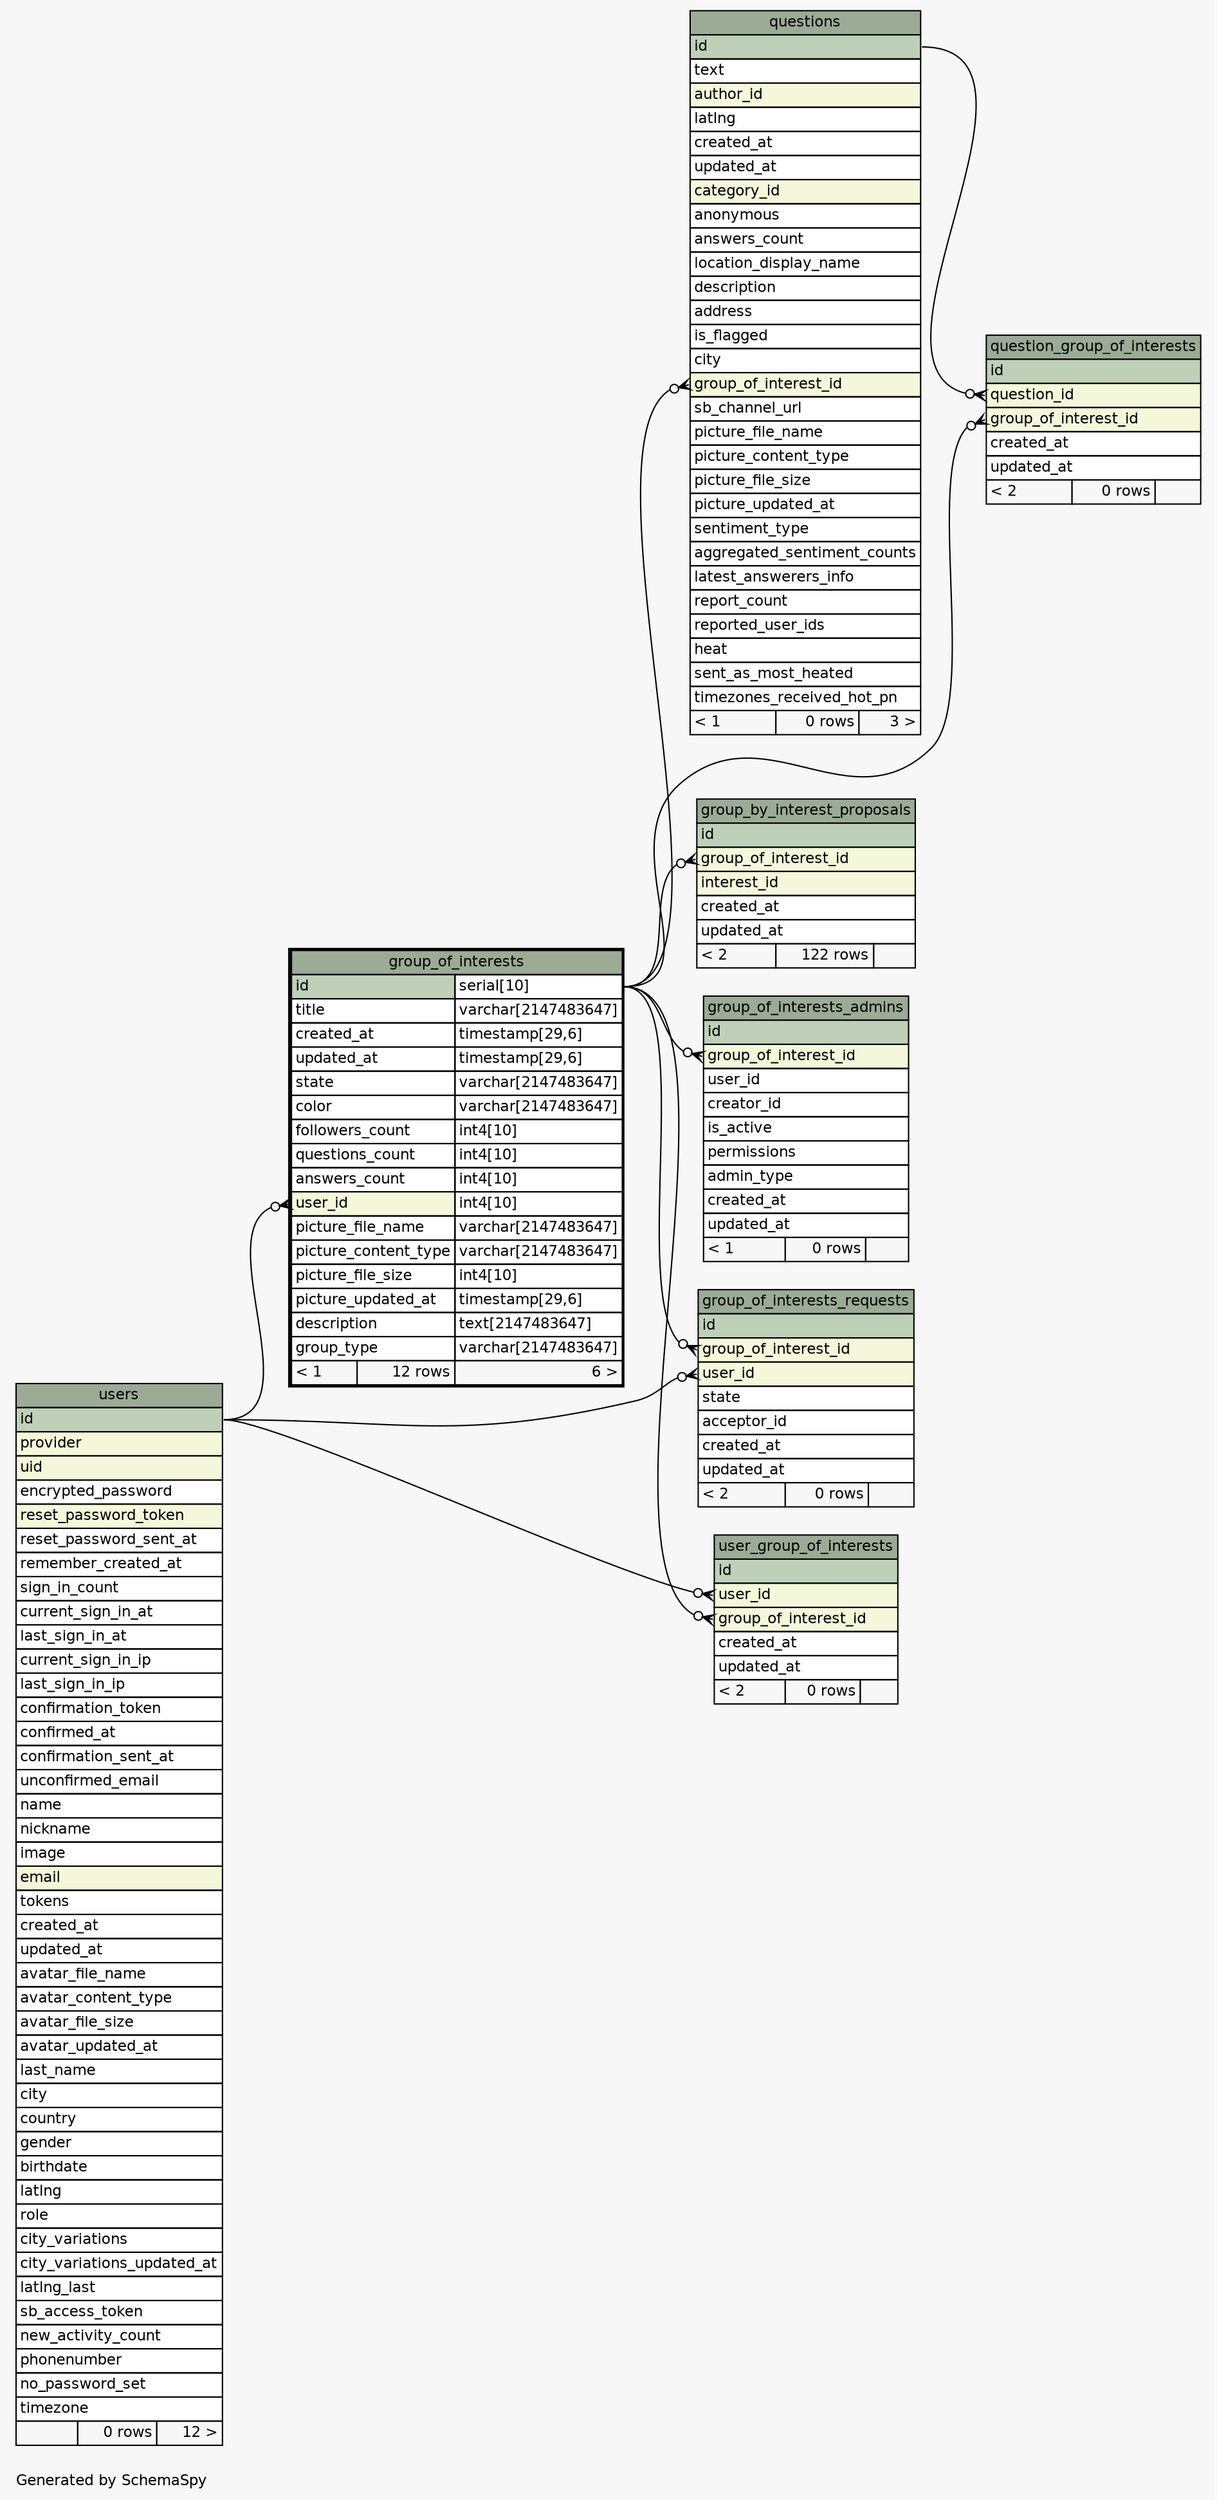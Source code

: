 // dot 2.38.0 on Linux 4.13.0-32-generic
// SchemaSpy rev 590
digraph "oneDegreeRelationshipsDiagram" {
  graph [
    rankdir="RL"
    bgcolor="#f7f7f7"
    label="\nGenerated by SchemaSpy"
    labeljust="l"
    nodesep="0.18"
    ranksep="0.46"
    fontname="Helvetica"
    fontsize="11"
  ];
  node [
    fontname="Helvetica"
    fontsize="11"
    shape="plaintext"
  ];
  edge [
    arrowsize="0.8"
  ];
  "group_by_interest_proposals":"group_of_interest_id":w -> "group_of_interests":"id.type":e [arrowhead=none dir=back arrowtail=crowodot];
  "group_of_interests":"user_id":w -> "users":"id":e [arrowhead=none dir=back arrowtail=crowodot];
  "group_of_interests_admins":"group_of_interest_id":w -> "group_of_interests":"id.type":e [arrowhead=none dir=back arrowtail=crowodot];
  "group_of_interests_requests":"group_of_interest_id":w -> "group_of_interests":"id.type":e [arrowhead=none dir=back arrowtail=crowodot];
  "group_of_interests_requests":"user_id":w -> "users":"id":e [arrowhead=none dir=back arrowtail=crowodot];
  "question_group_of_interests":"group_of_interest_id":w -> "group_of_interests":"id.type":e [arrowhead=none dir=back arrowtail=crowodot];
  "question_group_of_interests":"question_id":w -> "questions":"id":e [arrowhead=none dir=back arrowtail=crowodot];
  "questions":"group_of_interest_id":w -> "group_of_interests":"id.type":e [arrowhead=none dir=back arrowtail=crowodot];
  "user_group_of_interests":"group_of_interest_id":w -> "group_of_interests":"id.type":e [arrowhead=none dir=back arrowtail=crowodot];
  "user_group_of_interests":"user_id":w -> "users":"id":e [arrowhead=none dir=back arrowtail=crowodot];
  "group_by_interest_proposals" [
    label=<
    <TABLE BORDER="0" CELLBORDER="1" CELLSPACING="0" BGCOLOR="#ffffff">
      <TR><TD COLSPAN="3" BGCOLOR="#9bab96" ALIGN="CENTER">group_by_interest_proposals</TD></TR>
      <TR><TD PORT="id" COLSPAN="3" BGCOLOR="#bed1b8" ALIGN="LEFT">id</TD></TR>
      <TR><TD PORT="group_of_interest_id" COLSPAN="3" BGCOLOR="#f4f7da" ALIGN="LEFT">group_of_interest_id</TD></TR>
      <TR><TD PORT="interest_id" COLSPAN="3" BGCOLOR="#f4f7da" ALIGN="LEFT">interest_id</TD></TR>
      <TR><TD PORT="created_at" COLSPAN="3" ALIGN="LEFT">created_at</TD></TR>
      <TR><TD PORT="updated_at" COLSPAN="3" ALIGN="LEFT">updated_at</TD></TR>
      <TR><TD ALIGN="LEFT" BGCOLOR="#f7f7f7">&lt; 2</TD><TD ALIGN="RIGHT" BGCOLOR="#f7f7f7">122 rows</TD><TD ALIGN="RIGHT" BGCOLOR="#f7f7f7">  </TD></TR>
    </TABLE>>
    URL="group_by_interest_proposals.html"
    tooltip="group_by_interest_proposals"
  ];
  "group_of_interests" [
    label=<
    <TABLE BORDER="2" CELLBORDER="1" CELLSPACING="0" BGCOLOR="#ffffff">
      <TR><TD COLSPAN="3" BGCOLOR="#9bab96" ALIGN="CENTER">group_of_interests</TD></TR>
      <TR><TD PORT="id" COLSPAN="2" BGCOLOR="#bed1b8" ALIGN="LEFT">id</TD><TD PORT="id.type" ALIGN="LEFT">serial[10]</TD></TR>
      <TR><TD PORT="title" COLSPAN="2" ALIGN="LEFT">title</TD><TD PORT="title.type" ALIGN="LEFT">varchar[2147483647]</TD></TR>
      <TR><TD PORT="created_at" COLSPAN="2" ALIGN="LEFT">created_at</TD><TD PORT="created_at.type" ALIGN="LEFT">timestamp[29,6]</TD></TR>
      <TR><TD PORT="updated_at" COLSPAN="2" ALIGN="LEFT">updated_at</TD><TD PORT="updated_at.type" ALIGN="LEFT">timestamp[29,6]</TD></TR>
      <TR><TD PORT="state" COLSPAN="2" ALIGN="LEFT">state</TD><TD PORT="state.type" ALIGN="LEFT">varchar[2147483647]</TD></TR>
      <TR><TD PORT="color" COLSPAN="2" ALIGN="LEFT">color</TD><TD PORT="color.type" ALIGN="LEFT">varchar[2147483647]</TD></TR>
      <TR><TD PORT="followers_count" COLSPAN="2" ALIGN="LEFT">followers_count</TD><TD PORT="followers_count.type" ALIGN="LEFT">int4[10]</TD></TR>
      <TR><TD PORT="questions_count" COLSPAN="2" ALIGN="LEFT">questions_count</TD><TD PORT="questions_count.type" ALIGN="LEFT">int4[10]</TD></TR>
      <TR><TD PORT="answers_count" COLSPAN="2" ALIGN="LEFT">answers_count</TD><TD PORT="answers_count.type" ALIGN="LEFT">int4[10]</TD></TR>
      <TR><TD PORT="user_id" COLSPAN="2" BGCOLOR="#f4f7da" ALIGN="LEFT">user_id</TD><TD PORT="user_id.type" ALIGN="LEFT">int4[10]</TD></TR>
      <TR><TD PORT="picture_file_name" COLSPAN="2" ALIGN="LEFT">picture_file_name</TD><TD PORT="picture_file_name.type" ALIGN="LEFT">varchar[2147483647]</TD></TR>
      <TR><TD PORT="picture_content_type" COLSPAN="2" ALIGN="LEFT">picture_content_type</TD><TD PORT="picture_content_type.type" ALIGN="LEFT">varchar[2147483647]</TD></TR>
      <TR><TD PORT="picture_file_size" COLSPAN="2" ALIGN="LEFT">picture_file_size</TD><TD PORT="picture_file_size.type" ALIGN="LEFT">int4[10]</TD></TR>
      <TR><TD PORT="picture_updated_at" COLSPAN="2" ALIGN="LEFT">picture_updated_at</TD><TD PORT="picture_updated_at.type" ALIGN="LEFT">timestamp[29,6]</TD></TR>
      <TR><TD PORT="description" COLSPAN="2" ALIGN="LEFT">description</TD><TD PORT="description.type" ALIGN="LEFT">text[2147483647]</TD></TR>
      <TR><TD PORT="group_type" COLSPAN="2" ALIGN="LEFT">group_type</TD><TD PORT="group_type.type" ALIGN="LEFT">varchar[2147483647]</TD></TR>
      <TR><TD ALIGN="LEFT" BGCOLOR="#f7f7f7">&lt; 1</TD><TD ALIGN="RIGHT" BGCOLOR="#f7f7f7">12 rows</TD><TD ALIGN="RIGHT" BGCOLOR="#f7f7f7">6 &gt;</TD></TR>
    </TABLE>>
    URL="group_of_interests.html"
    tooltip="group_of_interests"
  ];
  "group_of_interests_admins" [
    label=<
    <TABLE BORDER="0" CELLBORDER="1" CELLSPACING="0" BGCOLOR="#ffffff">
      <TR><TD COLSPAN="3" BGCOLOR="#9bab96" ALIGN="CENTER">group_of_interests_admins</TD></TR>
      <TR><TD PORT="id" COLSPAN="3" BGCOLOR="#bed1b8" ALIGN="LEFT">id</TD></TR>
      <TR><TD PORT="group_of_interest_id" COLSPAN="3" BGCOLOR="#f4f7da" ALIGN="LEFT">group_of_interest_id</TD></TR>
      <TR><TD PORT="user_id" COLSPAN="3" ALIGN="LEFT">user_id</TD></TR>
      <TR><TD PORT="creator_id" COLSPAN="3" ALIGN="LEFT">creator_id</TD></TR>
      <TR><TD PORT="is_active" COLSPAN="3" ALIGN="LEFT">is_active</TD></TR>
      <TR><TD PORT="permissions" COLSPAN="3" ALIGN="LEFT">permissions</TD></TR>
      <TR><TD PORT="admin_type" COLSPAN="3" ALIGN="LEFT">admin_type</TD></TR>
      <TR><TD PORT="created_at" COLSPAN="3" ALIGN="LEFT">created_at</TD></TR>
      <TR><TD PORT="updated_at" COLSPAN="3" ALIGN="LEFT">updated_at</TD></TR>
      <TR><TD ALIGN="LEFT" BGCOLOR="#f7f7f7">&lt; 1</TD><TD ALIGN="RIGHT" BGCOLOR="#f7f7f7">0 rows</TD><TD ALIGN="RIGHT" BGCOLOR="#f7f7f7">  </TD></TR>
    </TABLE>>
    URL="group_of_interests_admins.html"
    tooltip="group_of_interests_admins"
  ];
  "group_of_interests_requests" [
    label=<
    <TABLE BORDER="0" CELLBORDER="1" CELLSPACING="0" BGCOLOR="#ffffff">
      <TR><TD COLSPAN="3" BGCOLOR="#9bab96" ALIGN="CENTER">group_of_interests_requests</TD></TR>
      <TR><TD PORT="id" COLSPAN="3" BGCOLOR="#bed1b8" ALIGN="LEFT">id</TD></TR>
      <TR><TD PORT="group_of_interest_id" COLSPAN="3" BGCOLOR="#f4f7da" ALIGN="LEFT">group_of_interest_id</TD></TR>
      <TR><TD PORT="user_id" COLSPAN="3" BGCOLOR="#f4f7da" ALIGN="LEFT">user_id</TD></TR>
      <TR><TD PORT="state" COLSPAN="3" ALIGN="LEFT">state</TD></TR>
      <TR><TD PORT="acceptor_id" COLSPAN="3" ALIGN="LEFT">acceptor_id</TD></TR>
      <TR><TD PORT="created_at" COLSPAN="3" ALIGN="LEFT">created_at</TD></TR>
      <TR><TD PORT="updated_at" COLSPAN="3" ALIGN="LEFT">updated_at</TD></TR>
      <TR><TD ALIGN="LEFT" BGCOLOR="#f7f7f7">&lt; 2</TD><TD ALIGN="RIGHT" BGCOLOR="#f7f7f7">0 rows</TD><TD ALIGN="RIGHT" BGCOLOR="#f7f7f7">  </TD></TR>
    </TABLE>>
    URL="group_of_interests_requests.html"
    tooltip="group_of_interests_requests"
  ];
  "question_group_of_interests" [
    label=<
    <TABLE BORDER="0" CELLBORDER="1" CELLSPACING="0" BGCOLOR="#ffffff">
      <TR><TD COLSPAN="3" BGCOLOR="#9bab96" ALIGN="CENTER">question_group_of_interests</TD></TR>
      <TR><TD PORT="id" COLSPAN="3" BGCOLOR="#bed1b8" ALIGN="LEFT">id</TD></TR>
      <TR><TD PORT="question_id" COLSPAN="3" BGCOLOR="#f4f7da" ALIGN="LEFT">question_id</TD></TR>
      <TR><TD PORT="group_of_interest_id" COLSPAN="3" BGCOLOR="#f4f7da" ALIGN="LEFT">group_of_interest_id</TD></TR>
      <TR><TD PORT="created_at" COLSPAN="3" ALIGN="LEFT">created_at</TD></TR>
      <TR><TD PORT="updated_at" COLSPAN="3" ALIGN="LEFT">updated_at</TD></TR>
      <TR><TD ALIGN="LEFT" BGCOLOR="#f7f7f7">&lt; 2</TD><TD ALIGN="RIGHT" BGCOLOR="#f7f7f7">0 rows</TD><TD ALIGN="RIGHT" BGCOLOR="#f7f7f7">  </TD></TR>
    </TABLE>>
    URL="question_group_of_interests.html"
    tooltip="question_group_of_interests"
  ];
  "questions" [
    label=<
    <TABLE BORDER="0" CELLBORDER="1" CELLSPACING="0" BGCOLOR="#ffffff">
      <TR><TD COLSPAN="3" BGCOLOR="#9bab96" ALIGN="CENTER">questions</TD></TR>
      <TR><TD PORT="id" COLSPAN="3" BGCOLOR="#bed1b8" ALIGN="LEFT">id</TD></TR>
      <TR><TD PORT="text" COLSPAN="3" ALIGN="LEFT">text</TD></TR>
      <TR><TD PORT="author_id" COLSPAN="3" BGCOLOR="#f4f7da" ALIGN="LEFT">author_id</TD></TR>
      <TR><TD PORT="latlng" COLSPAN="3" ALIGN="LEFT">latlng</TD></TR>
      <TR><TD PORT="created_at" COLSPAN="3" ALIGN="LEFT">created_at</TD></TR>
      <TR><TD PORT="updated_at" COLSPAN="3" ALIGN="LEFT">updated_at</TD></TR>
      <TR><TD PORT="category_id" COLSPAN="3" BGCOLOR="#f4f7da" ALIGN="LEFT">category_id</TD></TR>
      <TR><TD PORT="anonymous" COLSPAN="3" ALIGN="LEFT">anonymous</TD></TR>
      <TR><TD PORT="answers_count" COLSPAN="3" ALIGN="LEFT">answers_count</TD></TR>
      <TR><TD PORT="location_display_name" COLSPAN="3" ALIGN="LEFT">location_display_name</TD></TR>
      <TR><TD PORT="description" COLSPAN="3" ALIGN="LEFT">description</TD></TR>
      <TR><TD PORT="address" COLSPAN="3" ALIGN="LEFT">address</TD></TR>
      <TR><TD PORT="is_flagged" COLSPAN="3" ALIGN="LEFT">is_flagged</TD></TR>
      <TR><TD PORT="city" COLSPAN="3" ALIGN="LEFT">city</TD></TR>
      <TR><TD PORT="group_of_interest_id" COLSPAN="3" BGCOLOR="#f4f7da" ALIGN="LEFT">group_of_interest_id</TD></TR>
      <TR><TD PORT="sb_channel_url" COLSPAN="3" ALIGN="LEFT">sb_channel_url</TD></TR>
      <TR><TD PORT="picture_file_name" COLSPAN="3" ALIGN="LEFT">picture_file_name</TD></TR>
      <TR><TD PORT="picture_content_type" COLSPAN="3" ALIGN="LEFT">picture_content_type</TD></TR>
      <TR><TD PORT="picture_file_size" COLSPAN="3" ALIGN="LEFT">picture_file_size</TD></TR>
      <TR><TD PORT="picture_updated_at" COLSPAN="3" ALIGN="LEFT">picture_updated_at</TD></TR>
      <TR><TD PORT="sentiment_type" COLSPAN="3" ALIGN="LEFT">sentiment_type</TD></TR>
      <TR><TD PORT="aggregated_sentiment_counts" COLSPAN="3" ALIGN="LEFT">aggregated_sentiment_counts</TD></TR>
      <TR><TD PORT="latest_answerers_info" COLSPAN="3" ALIGN="LEFT">latest_answerers_info</TD></TR>
      <TR><TD PORT="report_count" COLSPAN="3" ALIGN="LEFT">report_count</TD></TR>
      <TR><TD PORT="reported_user_ids" COLSPAN="3" ALIGN="LEFT">reported_user_ids</TD></TR>
      <TR><TD PORT="heat" COLSPAN="3" ALIGN="LEFT">heat</TD></TR>
      <TR><TD PORT="sent_as_most_heated" COLSPAN="3" ALIGN="LEFT">sent_as_most_heated</TD></TR>
      <TR><TD PORT="timezones_received_hot_pn" COLSPAN="3" ALIGN="LEFT">timezones_received_hot_pn</TD></TR>
      <TR><TD ALIGN="LEFT" BGCOLOR="#f7f7f7">&lt; 1</TD><TD ALIGN="RIGHT" BGCOLOR="#f7f7f7">0 rows</TD><TD ALIGN="RIGHT" BGCOLOR="#f7f7f7">3 &gt;</TD></TR>
    </TABLE>>
    URL="questions.html"
    tooltip="questions"
  ];
  "user_group_of_interests" [
    label=<
    <TABLE BORDER="0" CELLBORDER="1" CELLSPACING="0" BGCOLOR="#ffffff">
      <TR><TD COLSPAN="3" BGCOLOR="#9bab96" ALIGN="CENTER">user_group_of_interests</TD></TR>
      <TR><TD PORT="id" COLSPAN="3" BGCOLOR="#bed1b8" ALIGN="LEFT">id</TD></TR>
      <TR><TD PORT="user_id" COLSPAN="3" BGCOLOR="#f4f7da" ALIGN="LEFT">user_id</TD></TR>
      <TR><TD PORT="group_of_interest_id" COLSPAN="3" BGCOLOR="#f4f7da" ALIGN="LEFT">group_of_interest_id</TD></TR>
      <TR><TD PORT="created_at" COLSPAN="3" ALIGN="LEFT">created_at</TD></TR>
      <TR><TD PORT="updated_at" COLSPAN="3" ALIGN="LEFT">updated_at</TD></TR>
      <TR><TD ALIGN="LEFT" BGCOLOR="#f7f7f7">&lt; 2</TD><TD ALIGN="RIGHT" BGCOLOR="#f7f7f7">0 rows</TD><TD ALIGN="RIGHT" BGCOLOR="#f7f7f7">  </TD></TR>
    </TABLE>>
    URL="user_group_of_interests.html"
    tooltip="user_group_of_interests"
  ];
  "users" [
    label=<
    <TABLE BORDER="0" CELLBORDER="1" CELLSPACING="0" BGCOLOR="#ffffff">
      <TR><TD COLSPAN="3" BGCOLOR="#9bab96" ALIGN="CENTER">users</TD></TR>
      <TR><TD PORT="id" COLSPAN="3" BGCOLOR="#bed1b8" ALIGN="LEFT">id</TD></TR>
      <TR><TD PORT="provider" COLSPAN="3" BGCOLOR="#f4f7da" ALIGN="LEFT">provider</TD></TR>
      <TR><TD PORT="uid" COLSPAN="3" BGCOLOR="#f4f7da" ALIGN="LEFT">uid</TD></TR>
      <TR><TD PORT="encrypted_password" COLSPAN="3" ALIGN="LEFT">encrypted_password</TD></TR>
      <TR><TD PORT="reset_password_token" COLSPAN="3" BGCOLOR="#f4f7da" ALIGN="LEFT">reset_password_token</TD></TR>
      <TR><TD PORT="reset_password_sent_at" COLSPAN="3" ALIGN="LEFT">reset_password_sent_at</TD></TR>
      <TR><TD PORT="remember_created_at" COLSPAN="3" ALIGN="LEFT">remember_created_at</TD></TR>
      <TR><TD PORT="sign_in_count" COLSPAN="3" ALIGN="LEFT">sign_in_count</TD></TR>
      <TR><TD PORT="current_sign_in_at" COLSPAN="3" ALIGN="LEFT">current_sign_in_at</TD></TR>
      <TR><TD PORT="last_sign_in_at" COLSPAN="3" ALIGN="LEFT">last_sign_in_at</TD></TR>
      <TR><TD PORT="current_sign_in_ip" COLSPAN="3" ALIGN="LEFT">current_sign_in_ip</TD></TR>
      <TR><TD PORT="last_sign_in_ip" COLSPAN="3" ALIGN="LEFT">last_sign_in_ip</TD></TR>
      <TR><TD PORT="confirmation_token" COLSPAN="3" ALIGN="LEFT">confirmation_token</TD></TR>
      <TR><TD PORT="confirmed_at" COLSPAN="3" ALIGN="LEFT">confirmed_at</TD></TR>
      <TR><TD PORT="confirmation_sent_at" COLSPAN="3" ALIGN="LEFT">confirmation_sent_at</TD></TR>
      <TR><TD PORT="unconfirmed_email" COLSPAN="3" ALIGN="LEFT">unconfirmed_email</TD></TR>
      <TR><TD PORT="name" COLSPAN="3" ALIGN="LEFT">name</TD></TR>
      <TR><TD PORT="nickname" COLSPAN="3" ALIGN="LEFT">nickname</TD></TR>
      <TR><TD PORT="image" COLSPAN="3" ALIGN="LEFT">image</TD></TR>
      <TR><TD PORT="email" COLSPAN="3" BGCOLOR="#f4f7da" ALIGN="LEFT">email</TD></TR>
      <TR><TD PORT="tokens" COLSPAN="3" ALIGN="LEFT">tokens</TD></TR>
      <TR><TD PORT="created_at" COLSPAN="3" ALIGN="LEFT">created_at</TD></TR>
      <TR><TD PORT="updated_at" COLSPAN="3" ALIGN="LEFT">updated_at</TD></TR>
      <TR><TD PORT="avatar_file_name" COLSPAN="3" ALIGN="LEFT">avatar_file_name</TD></TR>
      <TR><TD PORT="avatar_content_type" COLSPAN="3" ALIGN="LEFT">avatar_content_type</TD></TR>
      <TR><TD PORT="avatar_file_size" COLSPAN="3" ALIGN="LEFT">avatar_file_size</TD></TR>
      <TR><TD PORT="avatar_updated_at" COLSPAN="3" ALIGN="LEFT">avatar_updated_at</TD></TR>
      <TR><TD PORT="last_name" COLSPAN="3" ALIGN="LEFT">last_name</TD></TR>
      <TR><TD PORT="city" COLSPAN="3" ALIGN="LEFT">city</TD></TR>
      <TR><TD PORT="country" COLSPAN="3" ALIGN="LEFT">country</TD></TR>
      <TR><TD PORT="gender" COLSPAN="3" ALIGN="LEFT">gender</TD></TR>
      <TR><TD PORT="birthdate" COLSPAN="3" ALIGN="LEFT">birthdate</TD></TR>
      <TR><TD PORT="latlng" COLSPAN="3" ALIGN="LEFT">latlng</TD></TR>
      <TR><TD PORT="role" COLSPAN="3" ALIGN="LEFT">role</TD></TR>
      <TR><TD PORT="city_variations" COLSPAN="3" ALIGN="LEFT">city_variations</TD></TR>
      <TR><TD PORT="city_variations_updated_at" COLSPAN="3" ALIGN="LEFT">city_variations_updated_at</TD></TR>
      <TR><TD PORT="latlng_last" COLSPAN="3" ALIGN="LEFT">latlng_last</TD></TR>
      <TR><TD PORT="sb_access_token" COLSPAN="3" ALIGN="LEFT">sb_access_token</TD></TR>
      <TR><TD PORT="new_activity_count" COLSPAN="3" ALIGN="LEFT">new_activity_count</TD></TR>
      <TR><TD PORT="phonenumber" COLSPAN="3" ALIGN="LEFT">phonenumber</TD></TR>
      <TR><TD PORT="no_password_set" COLSPAN="3" ALIGN="LEFT">no_password_set</TD></TR>
      <TR><TD PORT="timezone" COLSPAN="3" ALIGN="LEFT">timezone</TD></TR>
      <TR><TD ALIGN="LEFT" BGCOLOR="#f7f7f7">  </TD><TD ALIGN="RIGHT" BGCOLOR="#f7f7f7">0 rows</TD><TD ALIGN="RIGHT" BGCOLOR="#f7f7f7">12 &gt;</TD></TR>
    </TABLE>>
    URL="users.html"
    tooltip="users"
  ];
}
